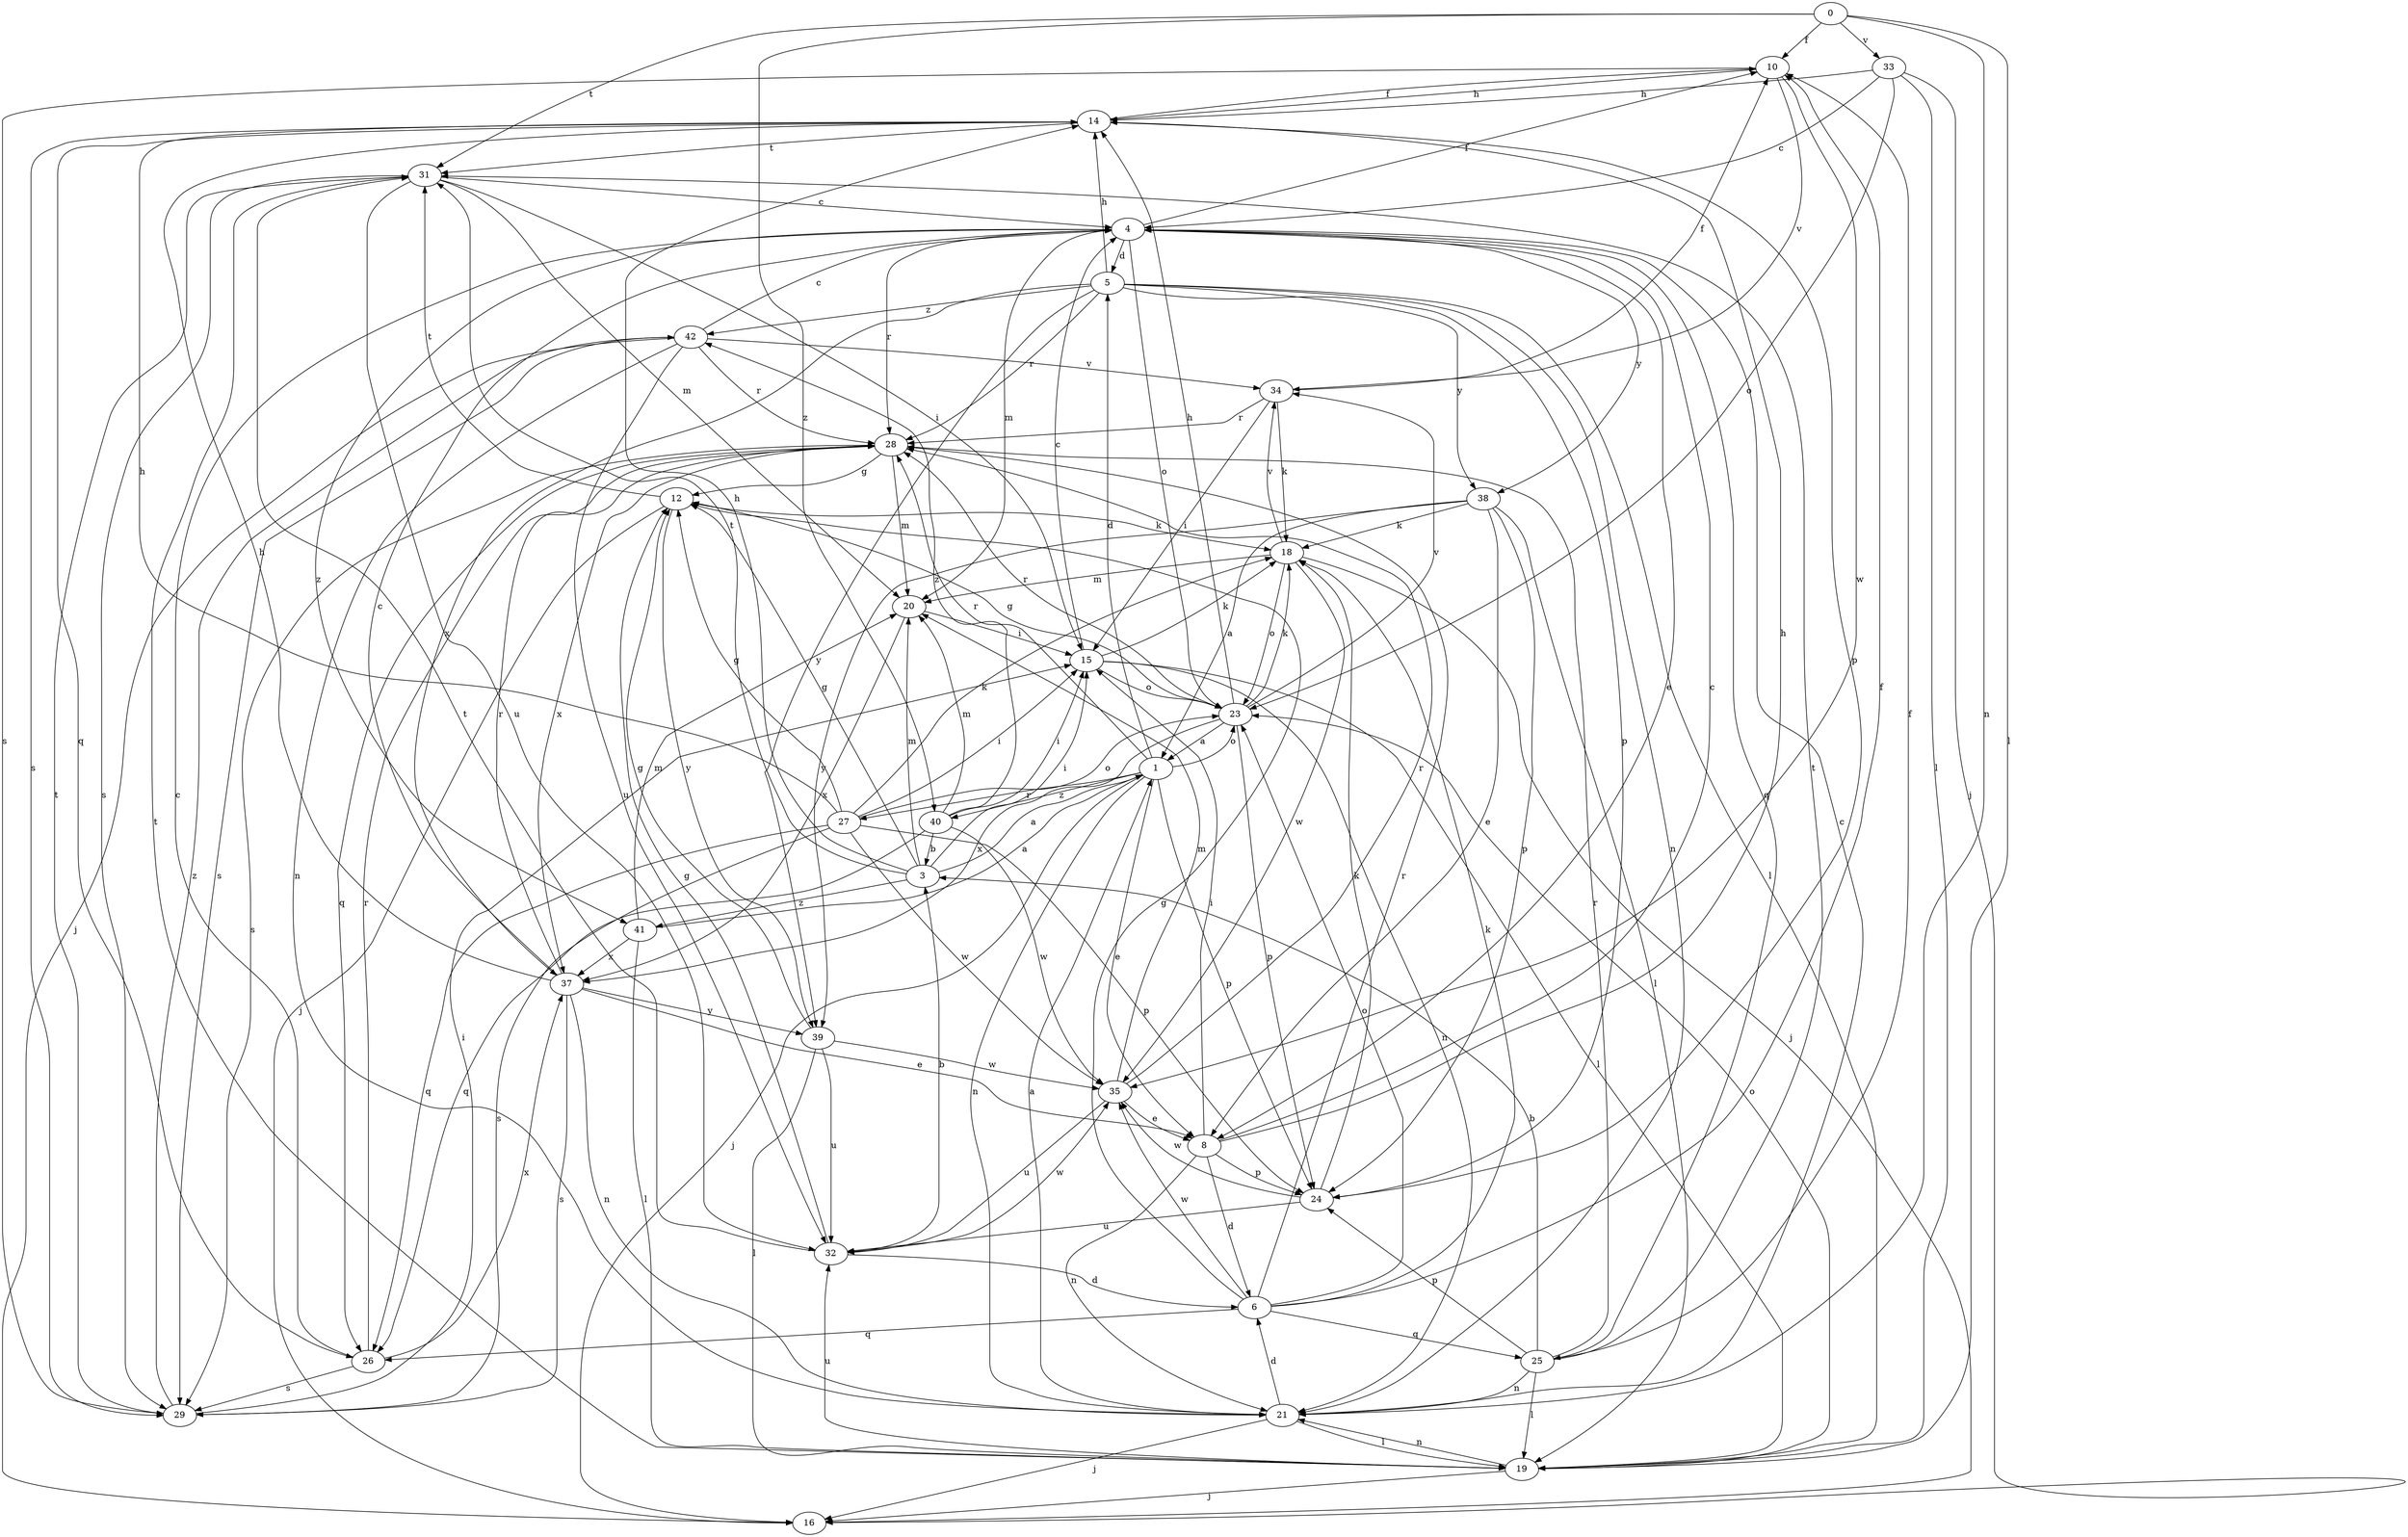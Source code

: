 strict digraph  {
0;
1;
3;
4;
5;
6;
8;
10;
12;
14;
15;
16;
18;
19;
20;
21;
23;
24;
25;
26;
27;
28;
29;
31;
32;
33;
34;
35;
37;
38;
39;
40;
41;
42;
0 -> 10  [label=f];
0 -> 19  [label=l];
0 -> 21  [label=n];
0 -> 31  [label=t];
0 -> 33  [label=v];
0 -> 40  [label=z];
1 -> 5  [label=d];
1 -> 8  [label=e];
1 -> 16  [label=j];
1 -> 21  [label=n];
1 -> 23  [label=o];
1 -> 24  [label=p];
1 -> 27  [label=r];
1 -> 28  [label=r];
1 -> 40  [label=z];
3 -> 1  [label=a];
3 -> 12  [label=g];
3 -> 14  [label=h];
3 -> 15  [label=i];
3 -> 20  [label=m];
3 -> 31  [label=t];
3 -> 41  [label=z];
4 -> 5  [label=d];
4 -> 8  [label=e];
4 -> 10  [label=f];
4 -> 20  [label=m];
4 -> 23  [label=o];
4 -> 25  [label=q];
4 -> 28  [label=r];
4 -> 38  [label=y];
4 -> 41  [label=z];
5 -> 14  [label=h];
5 -> 19  [label=l];
5 -> 21  [label=n];
5 -> 24  [label=p];
5 -> 28  [label=r];
5 -> 37  [label=x];
5 -> 38  [label=y];
5 -> 39  [label=y];
5 -> 42  [label=z];
6 -> 10  [label=f];
6 -> 12  [label=g];
6 -> 18  [label=k];
6 -> 23  [label=o];
6 -> 25  [label=q];
6 -> 26  [label=q];
6 -> 28  [label=r];
6 -> 35  [label=w];
8 -> 4  [label=c];
8 -> 6  [label=d];
8 -> 14  [label=h];
8 -> 15  [label=i];
8 -> 21  [label=n];
8 -> 24  [label=p];
10 -> 14  [label=h];
10 -> 29  [label=s];
10 -> 34  [label=v];
10 -> 35  [label=w];
12 -> 16  [label=j];
12 -> 18  [label=k];
12 -> 31  [label=t];
12 -> 39  [label=y];
14 -> 10  [label=f];
14 -> 24  [label=p];
14 -> 26  [label=q];
14 -> 29  [label=s];
14 -> 31  [label=t];
15 -> 4  [label=c];
15 -> 18  [label=k];
15 -> 19  [label=l];
15 -> 21  [label=n];
15 -> 23  [label=o];
18 -> 16  [label=j];
18 -> 20  [label=m];
18 -> 23  [label=o];
18 -> 34  [label=v];
18 -> 35  [label=w];
19 -> 16  [label=j];
19 -> 21  [label=n];
19 -> 23  [label=o];
19 -> 31  [label=t];
19 -> 32  [label=u];
20 -> 15  [label=i];
20 -> 37  [label=x];
21 -> 1  [label=a];
21 -> 4  [label=c];
21 -> 6  [label=d];
21 -> 16  [label=j];
21 -> 19  [label=l];
23 -> 1  [label=a];
23 -> 12  [label=g];
23 -> 14  [label=h];
23 -> 18  [label=k];
23 -> 24  [label=p];
23 -> 28  [label=r];
23 -> 34  [label=v];
23 -> 37  [label=x];
24 -> 18  [label=k];
24 -> 32  [label=u];
24 -> 35  [label=w];
25 -> 3  [label=b];
25 -> 10  [label=f];
25 -> 19  [label=l];
25 -> 21  [label=n];
25 -> 24  [label=p];
25 -> 28  [label=r];
25 -> 31  [label=t];
26 -> 4  [label=c];
26 -> 28  [label=r];
26 -> 29  [label=s];
26 -> 37  [label=x];
27 -> 12  [label=g];
27 -> 14  [label=h];
27 -> 15  [label=i];
27 -> 18  [label=k];
27 -> 23  [label=o];
27 -> 24  [label=p];
27 -> 26  [label=q];
27 -> 29  [label=s];
27 -> 35  [label=w];
28 -> 12  [label=g];
28 -> 20  [label=m];
28 -> 26  [label=q];
28 -> 29  [label=s];
28 -> 37  [label=x];
29 -> 15  [label=i];
29 -> 31  [label=t];
29 -> 42  [label=z];
31 -> 4  [label=c];
31 -> 15  [label=i];
31 -> 20  [label=m];
31 -> 29  [label=s];
31 -> 32  [label=u];
32 -> 3  [label=b];
32 -> 6  [label=d];
32 -> 12  [label=g];
32 -> 31  [label=t];
32 -> 35  [label=w];
33 -> 4  [label=c];
33 -> 14  [label=h];
33 -> 16  [label=j];
33 -> 19  [label=l];
33 -> 23  [label=o];
34 -> 10  [label=f];
34 -> 15  [label=i];
34 -> 18  [label=k];
34 -> 28  [label=r];
35 -> 8  [label=e];
35 -> 20  [label=m];
35 -> 28  [label=r];
35 -> 32  [label=u];
37 -> 4  [label=c];
37 -> 8  [label=e];
37 -> 14  [label=h];
37 -> 21  [label=n];
37 -> 28  [label=r];
37 -> 29  [label=s];
37 -> 39  [label=y];
38 -> 1  [label=a];
38 -> 8  [label=e];
38 -> 18  [label=k];
38 -> 19  [label=l];
38 -> 24  [label=p];
38 -> 39  [label=y];
39 -> 12  [label=g];
39 -> 19  [label=l];
39 -> 32  [label=u];
39 -> 35  [label=w];
40 -> 3  [label=b];
40 -> 15  [label=i];
40 -> 20  [label=m];
40 -> 26  [label=q];
40 -> 35  [label=w];
40 -> 42  [label=z];
41 -> 1  [label=a];
41 -> 19  [label=l];
41 -> 20  [label=m];
41 -> 37  [label=x];
42 -> 4  [label=c];
42 -> 16  [label=j];
42 -> 21  [label=n];
42 -> 28  [label=r];
42 -> 29  [label=s];
42 -> 32  [label=u];
42 -> 34  [label=v];
}
